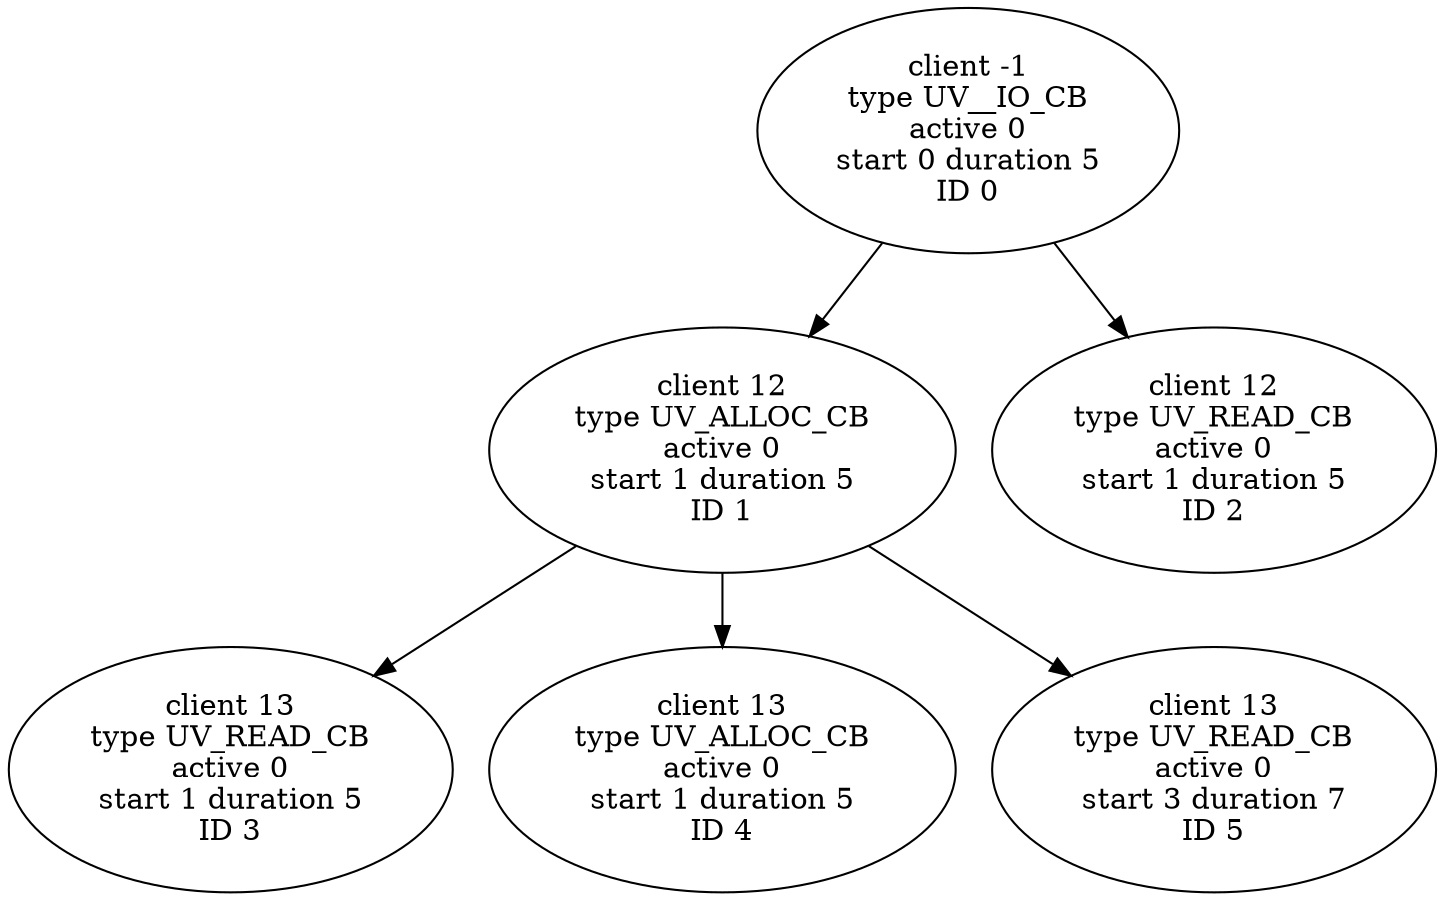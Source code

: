 digraph G {
	graph [bb="0,0,604,426"];
	node [label="\N"];
	0	 [height=1.6303,
		label="client -1\ntype UV__IO_CB\nactive 0\nstart 0 duration 5\nID 0",
		pos="407,367",
		width=2.2781];
	1	 [height=1.6303,
		label="client 12\ntype UV_ALLOC_CB\nactive 0\nstart 1 duration 5\nID 1",
		pos="302,213",
		width=2.736];
	0 -> 1	 [pos="e,338.93,267.46 371.16,314.12 362.63,301.77 353.45,288.48 344.65,275.74"];
	2	 [height=1.6303,
		label="client 12\ntype UV_READ_CB\nactive 0\nstart 1 duration 5\nID 2",
		pos="512,213",
		width=2.5643];
	0 -> 2	 [pos="e,475.43,266.94 442.84,314.12 451.47,301.63 460.76,288.17 469.65,275.3"];
	3	 [height=1.6303,
		label="client 13\ntype UV_READ_CB\nactive 0\nstart 1 duration 5\nID 3",
		pos="92,59",
		width=2.5643];
	1 -> 3	 [pos="e,152.34,103.68 240.13,167.22 215.13,149.12 186.18,128.17 160.54,109.61"];
	4	 [height=1.6303,
		label="client 13\ntype UV_ALLOC_CB\nactive 0\nstart 1 duration 5\nID 4",
		pos="302,59",
		width=2.736];
	1 -> 4	 [pos="e,302,117.74 302,154.1 302,145.54 302,136.65 302,127.91"];
	5	 [height=1.6303,
		label="client 13\ntype UV_READ_CB\nactive 0\nstart 3 duration 7\nID 5",
		pos="512,59",
		width=2.5643];
	1 -> 5	 [pos="e,451.66,103.68 363.87,167.22 388.87,149.12 417.82,128.17 443.46,109.61"];
}
